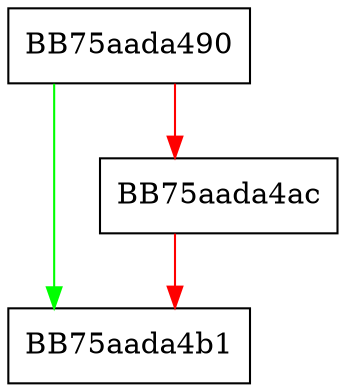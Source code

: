 digraph Write {
  node [shape="box"];
  graph [splines=ortho];
  BB75aada490 -> BB75aada4b1 [color="green"];
  BB75aada490 -> BB75aada4ac [color="red"];
  BB75aada4ac -> BB75aada4b1 [color="red"];
}